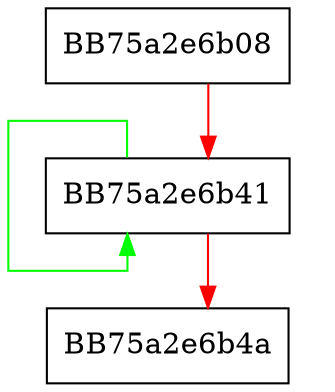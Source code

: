 digraph Query {
  node [shape="box"];
  graph [splines=ortho];
  BB75a2e6b08 -> BB75a2e6b41 [color="red"];
  BB75a2e6b41 -> BB75a2e6b41 [color="green"];
  BB75a2e6b41 -> BB75a2e6b4a [color="red"];
}
